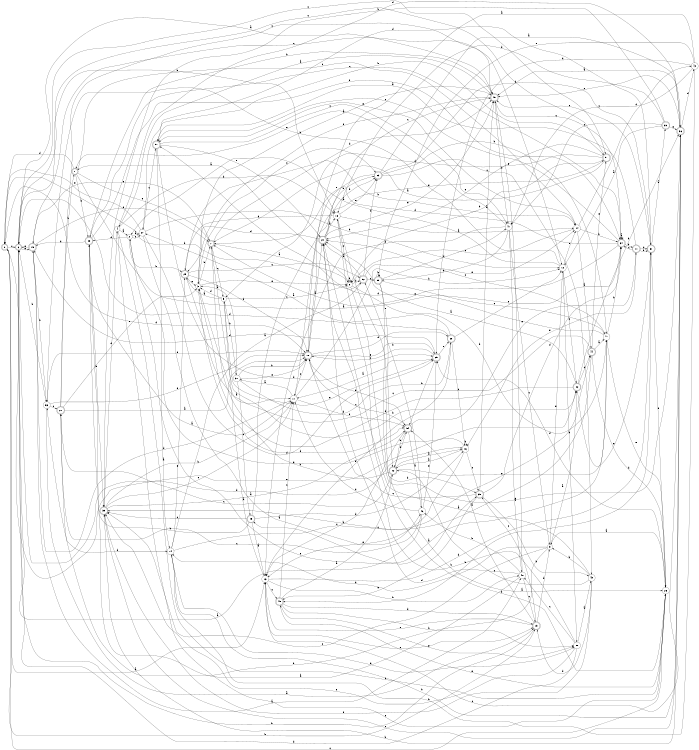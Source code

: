 digraph n45_4 {
__start0 [label="" shape="none"];

rankdir=LR;
size="8,5";

s0 [style="rounded,filled", color="black", fillcolor="white" shape="doublecircle", label="0"];
s1 [style="rounded,filled", color="black", fillcolor="white" shape="doublecircle", label="1"];
s2 [style="filled", color="black", fillcolor="white" shape="circle", label="2"];
s3 [style="filled", color="black", fillcolor="white" shape="circle", label="3"];
s4 [style="filled", color="black", fillcolor="white" shape="circle", label="4"];
s5 [style="filled", color="black", fillcolor="white" shape="circle", label="5"];
s6 [style="rounded,filled", color="black", fillcolor="white" shape="doublecircle", label="6"];
s7 [style="rounded,filled", color="black", fillcolor="white" shape="doublecircle", label="7"];
s8 [style="filled", color="black", fillcolor="white" shape="circle", label="8"];
s9 [style="filled", color="black", fillcolor="white" shape="circle", label="9"];
s10 [style="rounded,filled", color="black", fillcolor="white" shape="doublecircle", label="10"];
s11 [style="rounded,filled", color="black", fillcolor="white" shape="doublecircle", label="11"];
s12 [style="filled", color="black", fillcolor="white" shape="circle", label="12"];
s13 [style="filled", color="black", fillcolor="white" shape="circle", label="13"];
s14 [style="filled", color="black", fillcolor="white" shape="circle", label="14"];
s15 [style="rounded,filled", color="black", fillcolor="white" shape="doublecircle", label="15"];
s16 [style="filled", color="black", fillcolor="white" shape="circle", label="16"];
s17 [style="filled", color="black", fillcolor="white" shape="circle", label="17"];
s18 [style="filled", color="black", fillcolor="white" shape="circle", label="18"];
s19 [style="rounded,filled", color="black", fillcolor="white" shape="doublecircle", label="19"];
s20 [style="rounded,filled", color="black", fillcolor="white" shape="doublecircle", label="20"];
s21 [style="rounded,filled", color="black", fillcolor="white" shape="doublecircle", label="21"];
s22 [style="rounded,filled", color="black", fillcolor="white" shape="doublecircle", label="22"];
s23 [style="rounded,filled", color="black", fillcolor="white" shape="doublecircle", label="23"];
s24 [style="filled", color="black", fillcolor="white" shape="circle", label="24"];
s25 [style="rounded,filled", color="black", fillcolor="white" shape="doublecircle", label="25"];
s26 [style="filled", color="black", fillcolor="white" shape="circle", label="26"];
s27 [style="filled", color="black", fillcolor="white" shape="circle", label="27"];
s28 [style="rounded,filled", color="black", fillcolor="white" shape="doublecircle", label="28"];
s29 [style="rounded,filled", color="black", fillcolor="white" shape="doublecircle", label="29"];
s30 [style="filled", color="black", fillcolor="white" shape="circle", label="30"];
s31 [style="rounded,filled", color="black", fillcolor="white" shape="doublecircle", label="31"];
s32 [style="rounded,filled", color="black", fillcolor="white" shape="doublecircle", label="32"];
s33 [style="rounded,filled", color="black", fillcolor="white" shape="doublecircle", label="33"];
s34 [style="rounded,filled", color="black", fillcolor="white" shape="doublecircle", label="34"];
s35 [style="rounded,filled", color="black", fillcolor="white" shape="doublecircle", label="35"];
s36 [style="rounded,filled", color="black", fillcolor="white" shape="doublecircle", label="36"];
s37 [style="filled", color="black", fillcolor="white" shape="circle", label="37"];
s38 [style="rounded,filled", color="black", fillcolor="white" shape="doublecircle", label="38"];
s39 [style="rounded,filled", color="black", fillcolor="white" shape="doublecircle", label="39"];
s40 [style="filled", color="black", fillcolor="white" shape="circle", label="40"];
s41 [style="filled", color="black", fillcolor="white" shape="circle", label="41"];
s42 [style="filled", color="black", fillcolor="white" shape="circle", label="42"];
s43 [style="filled", color="black", fillcolor="white" shape="circle", label="43"];
s44 [style="rounded,filled", color="black", fillcolor="white" shape="doublecircle", label="44"];
s45 [style="rounded,filled", color="black", fillcolor="white" shape="doublecircle", label="45"];
s46 [style="filled", color="black", fillcolor="white" shape="circle", label="46"];
s47 [style="filled", color="black", fillcolor="white" shape="circle", label="47"];
s48 [style="rounded,filled", color="black", fillcolor="white" shape="doublecircle", label="48"];
s49 [style="rounded,filled", color="black", fillcolor="white" shape="doublecircle", label="49"];
s50 [style="rounded,filled", color="black", fillcolor="white" shape="doublecircle", label="50"];
s51 [style="rounded,filled", color="black", fillcolor="white" shape="doublecircle", label="51"];
s52 [style="rounded,filled", color="black", fillcolor="white" shape="doublecircle", label="52"];
s53 [style="filled", color="black", fillcolor="white" shape="circle", label="53"];
s54 [style="rounded,filled", color="black", fillcolor="white" shape="doublecircle", label="54"];
s55 [style="rounded,filled", color="black", fillcolor="white" shape="doublecircle", label="55"];
s0 -> s13 [label="a"];
s0 -> s19 [label="b"];
s0 -> s6 [label="c"];
s0 -> s10 [label="d"];
s0 -> s32 [label="e"];
s1 -> s34 [label="a"];
s1 -> s38 [label="b"];
s1 -> s24 [label="c"];
s1 -> s0 [label="d"];
s1 -> s7 [label="e"];
s2 -> s27 [label="a"];
s2 -> s29 [label="b"];
s2 -> s27 [label="c"];
s2 -> s38 [label="d"];
s2 -> s35 [label="e"];
s3 -> s48 [label="a"];
s3 -> s7 [label="b"];
s3 -> s23 [label="c"];
s3 -> s54 [label="d"];
s3 -> s8 [label="e"];
s4 -> s2 [label="a"];
s4 -> s18 [label="b"];
s4 -> s26 [label="c"];
s4 -> s36 [label="d"];
s4 -> s26 [label="e"];
s5 -> s29 [label="a"];
s5 -> s37 [label="b"];
s5 -> s8 [label="c"];
s5 -> s3 [label="d"];
s5 -> s25 [label="e"];
s6 -> s48 [label="a"];
s6 -> s18 [label="b"];
s6 -> s51 [label="c"];
s6 -> s16 [label="d"];
s6 -> s15 [label="e"];
s7 -> s8 [label="a"];
s7 -> s32 [label="b"];
s7 -> s5 [label="c"];
s7 -> s48 [label="d"];
s7 -> s15 [label="e"];
s8 -> s1 [label="a"];
s8 -> s47 [label="b"];
s8 -> s36 [label="c"];
s8 -> s52 [label="d"];
s8 -> s8 [label="e"];
s9 -> s32 [label="a"];
s9 -> s53 [label="b"];
s9 -> s39 [label="c"];
s9 -> s14 [label="d"];
s9 -> s12 [label="e"];
s10 -> s20 [label="a"];
s10 -> s23 [label="b"];
s10 -> s54 [label="c"];
s10 -> s28 [label="d"];
s10 -> s25 [label="e"];
s11 -> s50 [label="a"];
s11 -> s31 [label="b"];
s11 -> s34 [label="c"];
s11 -> s31 [label="d"];
s11 -> s16 [label="e"];
s12 -> s2 [label="a"];
s12 -> s53 [label="b"];
s12 -> s32 [label="c"];
s12 -> s30 [label="d"];
s12 -> s24 [label="e"];
s13 -> s5 [label="a"];
s13 -> s40 [label="b"];
s13 -> s45 [label="c"];
s13 -> s31 [label="d"];
s13 -> s19 [label="e"];
s14 -> s52 [label="a"];
s14 -> s36 [label="b"];
s14 -> s44 [label="c"];
s14 -> s30 [label="d"];
s14 -> s29 [label="e"];
s15 -> s40 [label="a"];
s15 -> s53 [label="b"];
s15 -> s12 [label="c"];
s15 -> s7 [label="d"];
s15 -> s6 [label="e"];
s16 -> s22 [label="a"];
s16 -> s16 [label="b"];
s16 -> s35 [label="c"];
s16 -> s2 [label="d"];
s16 -> s13 [label="e"];
s17 -> s37 [label="a"];
s17 -> s12 [label="b"];
s17 -> s10 [label="c"];
s17 -> s15 [label="d"];
s17 -> s54 [label="e"];
s18 -> s24 [label="a"];
s18 -> s35 [label="b"];
s18 -> s8 [label="c"];
s18 -> s29 [label="d"];
s18 -> s23 [label="e"];
s19 -> s54 [label="a"];
s19 -> s6 [label="b"];
s19 -> s35 [label="c"];
s19 -> s9 [label="d"];
s19 -> s13 [label="e"];
s20 -> s18 [label="a"];
s20 -> s23 [label="b"];
s20 -> s48 [label="c"];
s20 -> s29 [label="d"];
s20 -> s48 [label="e"];
s21 -> s10 [label="a"];
s21 -> s1 [label="b"];
s21 -> s48 [label="c"];
s21 -> s14 [label="d"];
s21 -> s3 [label="e"];
s22 -> s16 [label="a"];
s22 -> s7 [label="b"];
s22 -> s21 [label="c"];
s22 -> s54 [label="d"];
s22 -> s47 [label="e"];
s23 -> s36 [label="a"];
s23 -> s47 [label="b"];
s23 -> s43 [label="c"];
s23 -> s31 [label="d"];
s23 -> s17 [label="e"];
s24 -> s44 [label="a"];
s24 -> s34 [label="b"];
s24 -> s8 [label="c"];
s24 -> s42 [label="d"];
s24 -> s50 [label="e"];
s25 -> s17 [label="a"];
s25 -> s54 [label="b"];
s25 -> s10 [label="c"];
s25 -> s15 [label="d"];
s25 -> s28 [label="e"];
s26 -> s9 [label="a"];
s26 -> s18 [label="b"];
s26 -> s0 [label="c"];
s26 -> s25 [label="d"];
s26 -> s45 [label="e"];
s27 -> s46 [label="a"];
s27 -> s12 [label="b"];
s27 -> s50 [label="c"];
s27 -> s25 [label="d"];
s27 -> s0 [label="e"];
s28 -> s27 [label="a"];
s28 -> s13 [label="b"];
s28 -> s16 [label="c"];
s28 -> s6 [label="d"];
s28 -> s12 [label="e"];
s29 -> s17 [label="a"];
s29 -> s24 [label="b"];
s29 -> s52 [label="c"];
s29 -> s10 [label="d"];
s29 -> s3 [label="e"];
s30 -> s43 [label="a"];
s30 -> s20 [label="b"];
s30 -> s40 [label="c"];
s30 -> s6 [label="d"];
s30 -> s39 [label="e"];
s31 -> s33 [label="a"];
s31 -> s45 [label="b"];
s31 -> s48 [label="c"];
s31 -> s27 [label="d"];
s31 -> s26 [label="e"];
s32 -> s20 [label="a"];
s32 -> s36 [label="b"];
s32 -> s44 [label="c"];
s32 -> s3 [label="d"];
s32 -> s31 [label="e"];
s33 -> s12 [label="a"];
s33 -> s39 [label="b"];
s33 -> s41 [label="c"];
s33 -> s18 [label="d"];
s33 -> s36 [label="e"];
s34 -> s34 [label="a"];
s34 -> s11 [label="b"];
s34 -> s50 [label="c"];
s34 -> s7 [label="d"];
s34 -> s7 [label="e"];
s35 -> s48 [label="a"];
s35 -> s43 [label="b"];
s35 -> s10 [label="c"];
s35 -> s34 [label="d"];
s35 -> s45 [label="e"];
s36 -> s48 [label="a"];
s36 -> s39 [label="b"];
s36 -> s13 [label="c"];
s36 -> s42 [label="d"];
s36 -> s48 [label="e"];
s37 -> s3 [label="a"];
s37 -> s10 [label="b"];
s37 -> s49 [label="c"];
s37 -> s28 [label="d"];
s37 -> s10 [label="e"];
s38 -> s17 [label="a"];
s38 -> s39 [label="b"];
s38 -> s34 [label="c"];
s38 -> s15 [label="d"];
s38 -> s34 [label="e"];
s39 -> s54 [label="a"];
s39 -> s17 [label="b"];
s39 -> s17 [label="c"];
s39 -> s4 [label="d"];
s39 -> s36 [label="e"];
s40 -> s38 [label="a"];
s40 -> s46 [label="b"];
s40 -> s19 [label="c"];
s40 -> s20 [label="d"];
s40 -> s48 [label="e"];
s41 -> s40 [label="a"];
s41 -> s55 [label="b"];
s41 -> s9 [label="c"];
s41 -> s13 [label="d"];
s41 -> s1 [label="e"];
s42 -> s10 [label="a"];
s42 -> s14 [label="b"];
s42 -> s41 [label="c"];
s42 -> s25 [label="d"];
s42 -> s55 [label="e"];
s43 -> s20 [label="a"];
s43 -> s9 [label="b"];
s43 -> s22 [label="c"];
s43 -> s19 [label="d"];
s43 -> s39 [label="e"];
s44 -> s47 [label="a"];
s44 -> s39 [label="b"];
s44 -> s3 [label="c"];
s44 -> s26 [label="d"];
s44 -> s51 [label="e"];
s45 -> s22 [label="a"];
s45 -> s30 [label="b"];
s45 -> s17 [label="c"];
s45 -> s19 [label="d"];
s45 -> s30 [label="e"];
s46 -> s6 [label="a"];
s46 -> s52 [label="b"];
s46 -> s21 [label="c"];
s46 -> s17 [label="d"];
s46 -> s25 [label="e"];
s47 -> s49 [label="a"];
s47 -> s34 [label="b"];
s47 -> s20 [label="c"];
s47 -> s50 [label="d"];
s47 -> s26 [label="e"];
s48 -> s4 [label="a"];
s48 -> s38 [label="b"];
s48 -> s34 [label="c"];
s48 -> s41 [label="d"];
s48 -> s3 [label="e"];
s49 -> s13 [label="a"];
s49 -> s38 [label="b"];
s49 -> s39 [label="c"];
s49 -> s16 [label="d"];
s49 -> s51 [label="e"];
s50 -> s14 [label="a"];
s50 -> s51 [label="b"];
s50 -> s41 [label="c"];
s50 -> s25 [label="d"];
s50 -> s20 [label="e"];
s51 -> s7 [label="a"];
s51 -> s8 [label="b"];
s51 -> s6 [label="c"];
s51 -> s5 [label="d"];
s51 -> s20 [label="e"];
s52 -> s20 [label="a"];
s52 -> s0 [label="b"];
s52 -> s55 [label="c"];
s52 -> s23 [label="d"];
s52 -> s24 [label="e"];
s53 -> s19 [label="a"];
s53 -> s6 [label="b"];
s53 -> s21 [label="c"];
s53 -> s10 [label="d"];
s53 -> s10 [label="e"];
s54 -> s46 [label="a"];
s54 -> s22 [label="b"];
s54 -> s13 [label="c"];
s54 -> s10 [label="d"];
s54 -> s11 [label="e"];
s55 -> s26 [label="a"];
s55 -> s55 [label="b"];
s55 -> s47 [label="c"];
s55 -> s41 [label="d"];
s55 -> s22 [label="e"];

}
